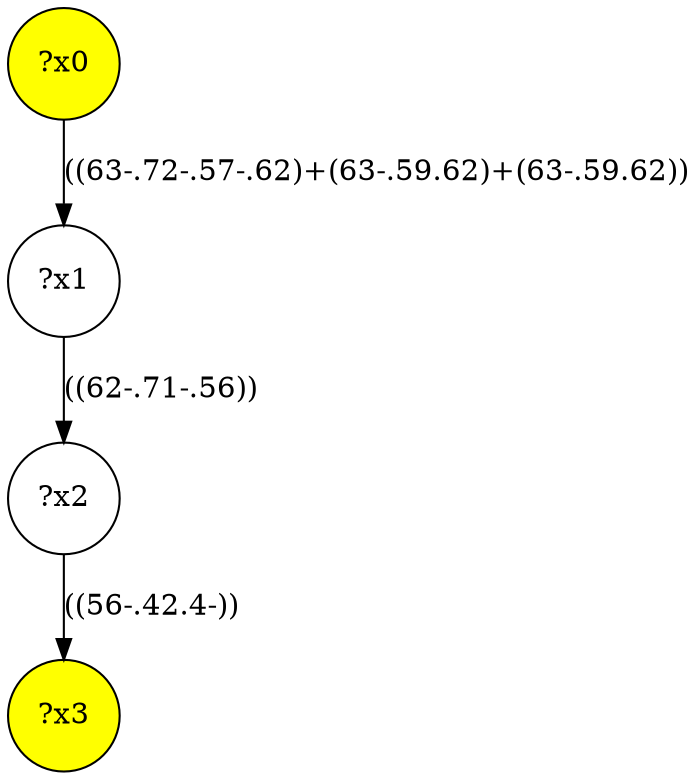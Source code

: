 digraph g {
	x0 [fillcolor="yellow", style="filled," shape=circle, label="?x0"];
	x3 [fillcolor="yellow", style="filled," shape=circle, label="?x3"];
	x1 [shape=circle, label="?x1"];
	x0 -> x1 [label="((63-.72-.57-.62)+(63-.59.62)+(63-.59.62))"];
	x2 [shape=circle, label="?x2"];
	x1 -> x2 [label="((62-.71-.56))"];
	x2 -> x3 [label="((56-.42.4-))"];
}
